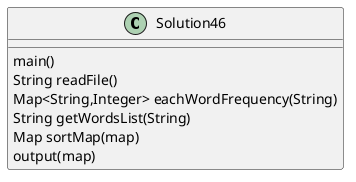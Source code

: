 @startuml
Class Solution46{
main()
String readFile()
Map<String,Integer> eachWordFrequency(String)
String getWordsList(String)
Map sortMap(map)
output(map)
}
@enduml